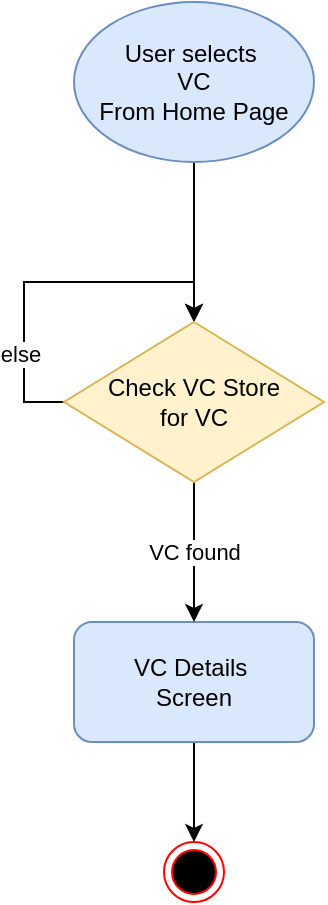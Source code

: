 <mxfile version="21.1.2" type="device">
  <diagram name="Page-1" id="93VnuNxYh2gsQvyITQv-">
    <mxGraphModel dx="1621" dy="311" grid="1" gridSize="10" guides="1" tooltips="1" connect="1" arrows="1" fold="1" page="1" pageScale="1" pageWidth="827" pageHeight="1169" math="0" shadow="0">
      <root>
        <mxCell id="0" />
        <mxCell id="1" parent="0" />
        <mxCell id="8KHelhcyJ5FLNe6Fu8bT-2" style="edgeStyle=orthogonalEdgeStyle;rounded=0;orthogonalLoop=1;jettySize=auto;html=1;" edge="1" parent="1" source="Qxa5S_glfbw3jdkzJXX0-1" target="8KHelhcyJ5FLNe6Fu8bT-1">
          <mxGeometry relative="1" as="geometry" />
        </mxCell>
        <mxCell id="Qxa5S_glfbw3jdkzJXX0-1" value="User selects&amp;nbsp;&lt;br&gt;VC&lt;br&gt;From Home Page" style="ellipse;whiteSpace=wrap;html=1;fillColor=#dae8fc;strokeColor=#6c8ebf;" parent="1" vertex="1">
          <mxGeometry x="30" y="210" width="120" height="80" as="geometry" />
        </mxCell>
        <mxCell id="8KHelhcyJ5FLNe6Fu8bT-7" style="edgeStyle=orthogonalEdgeStyle;rounded=0;orthogonalLoop=1;jettySize=auto;html=1;" edge="1" parent="1" source="1QkmKIXsnP00DaD5SYNQ-4" target="1QkmKIXsnP00DaD5SYNQ-26">
          <mxGeometry relative="1" as="geometry" />
        </mxCell>
        <mxCell id="1QkmKIXsnP00DaD5SYNQ-4" value="VC Details&amp;nbsp;&lt;br&gt;Screen" style="rounded=1;whiteSpace=wrap;html=1;fillColor=#dae8fc;strokeColor=#6c8ebf;" parent="1" vertex="1">
          <mxGeometry x="30" y="520" width="120" height="60" as="geometry" />
        </mxCell>
        <mxCell id="1QkmKIXsnP00DaD5SYNQ-26" value="" style="ellipse;html=1;shape=endState;fillColor=#000000;strokeColor=#ff0000;" parent="1" vertex="1">
          <mxGeometry x="75" y="630" width="30" height="30" as="geometry" />
        </mxCell>
        <mxCell id="8KHelhcyJ5FLNe6Fu8bT-3" value="VC found" style="edgeStyle=orthogonalEdgeStyle;rounded=0;orthogonalLoop=1;jettySize=auto;html=1;entryX=0.5;entryY=0;entryDx=0;entryDy=0;" edge="1" parent="1" source="8KHelhcyJ5FLNe6Fu8bT-1" target="1QkmKIXsnP00DaD5SYNQ-4">
          <mxGeometry relative="1" as="geometry" />
        </mxCell>
        <mxCell id="8KHelhcyJ5FLNe6Fu8bT-5" style="edgeStyle=orthogonalEdgeStyle;rounded=0;orthogonalLoop=1;jettySize=auto;html=1;entryX=0.5;entryY=0;entryDx=0;entryDy=0;" edge="1" parent="1" source="8KHelhcyJ5FLNe6Fu8bT-1" target="8KHelhcyJ5FLNe6Fu8bT-1">
          <mxGeometry relative="1" as="geometry">
            <mxPoint x="20" y="340" as="targetPoint" />
            <Array as="points">
              <mxPoint x="5" y="410" />
              <mxPoint x="5" y="350" />
              <mxPoint x="90" y="350" />
            </Array>
          </mxGeometry>
        </mxCell>
        <mxCell id="8KHelhcyJ5FLNe6Fu8bT-6" value="else" style="edgeLabel;html=1;align=center;verticalAlign=middle;resizable=0;points=[];" vertex="1" connectable="0" parent="8KHelhcyJ5FLNe6Fu8bT-5">
          <mxGeometry x="-0.524" y="2" relative="1" as="geometry">
            <mxPoint as="offset" />
          </mxGeometry>
        </mxCell>
        <mxCell id="8KHelhcyJ5FLNe6Fu8bT-1" value="Check VC Store&lt;br&gt;for VC" style="rhombus;whiteSpace=wrap;html=1;fillColor=#fff2cc;strokeColor=#d6b656;" vertex="1" parent="1">
          <mxGeometry x="25" y="370" width="130" height="80" as="geometry" />
        </mxCell>
      </root>
    </mxGraphModel>
  </diagram>
</mxfile>
